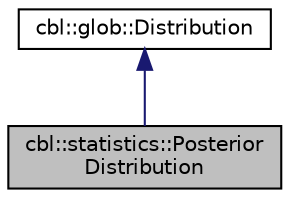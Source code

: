 digraph "cbl::statistics::PosteriorDistribution"
{
  edge [fontname="Helvetica",fontsize="10",labelfontname="Helvetica",labelfontsize="10"];
  node [fontname="Helvetica",fontsize="10",shape=record];
  Node0 [label="cbl::statistics::Posterior\lDistribution",height=0.2,width=0.4,color="black", fillcolor="grey75", style="filled", fontcolor="black"];
  Node1 -> Node0 [dir="back",color="midnightblue",fontsize="10",style="solid",fontname="Helvetica"];
  Node1 [label="cbl::glob::Distribution",height=0.2,width=0.4,color="black", fillcolor="white", style="filled",URL="$d7/df2/classcbl_1_1glob_1_1Distribution.html",tooltip="The class Distribution. "];
}
